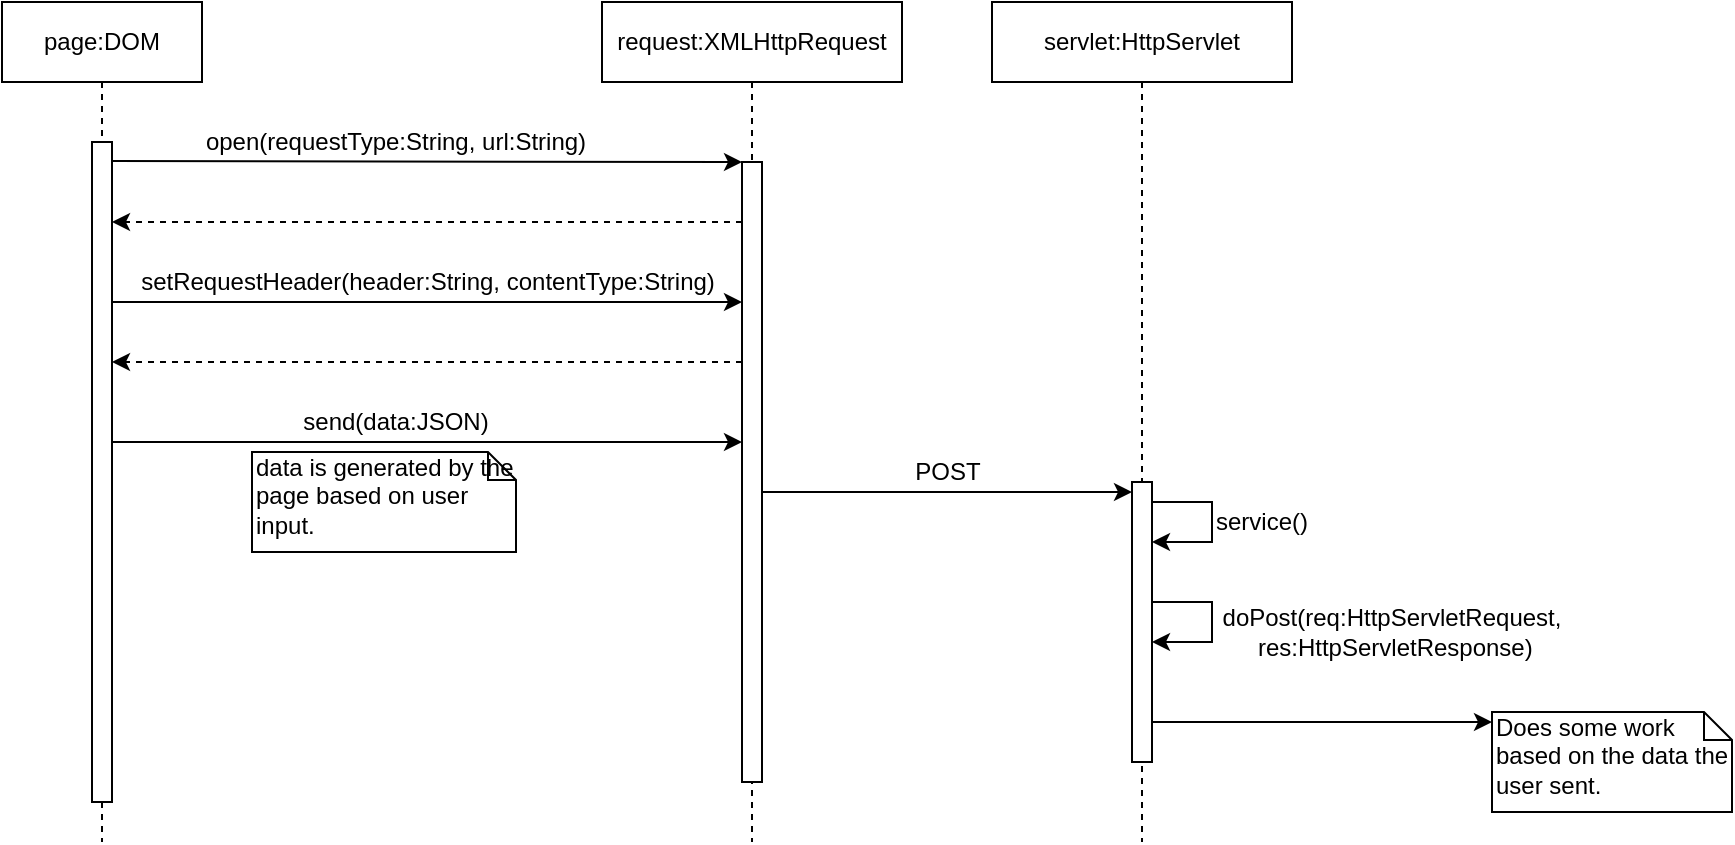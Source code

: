 <mxfile version="10.6.0" type="google"><diagram id="ERyr_cZ9EW31T4q6sb7v" name="Page-1"><mxGraphModel dx="1010" dy="550" grid="1" gridSize="10" guides="1" tooltips="1" connect="1" arrows="1" fold="1" page="1" pageScale="1" pageWidth="850" pageHeight="1100" math="0" shadow="0"><root><mxCell id="0"/><mxCell id="1" parent="0"/><mxCell id="K31Ogucm3eFyNmUxLeho-1" value="page:DOM" style="shape=umlLifeline;perimeter=lifelinePerimeter;whiteSpace=wrap;html=1;container=1;collapsible=0;recursiveResize=0;outlineConnect=0;" parent="1" vertex="1"><mxGeometry x="475" y="60" width="100" height="420" as="geometry"/></mxCell><mxCell id="K31Ogucm3eFyNmUxLeho-2" value="" style="html=1;points=[];perimeter=orthogonalPerimeter;" parent="K31Ogucm3eFyNmUxLeho-1" vertex="1"><mxGeometry x="45" y="70" width="10" height="330" as="geometry"/></mxCell><mxCell id="K31Ogucm3eFyNmUxLeho-3" value="" style="endArrow=classic;html=1;rounded=0;" parent="1" target="K31Ogucm3eFyNmUxLeho-6" edge="1"><mxGeometry width="50" height="50" relative="1" as="geometry"><mxPoint x="530" y="139.5" as="sourcePoint"/><mxPoint x="775" y="139.5" as="targetPoint"/></mxGeometry></mxCell><mxCell id="K31Ogucm3eFyNmUxLeho-4" value="open(requestType:String, url:String)" style="text;html=1;strokeColor=none;fillColor=none;align=center;verticalAlign=middle;whiteSpace=wrap;rounded=0;" parent="1" vertex="1"><mxGeometry x="557" y="120" width="230" height="20" as="geometry"/></mxCell><mxCell id="K31Ogucm3eFyNmUxLeho-5" value="request:XMLHttpRequest" style="shape=umlLifeline;perimeter=lifelinePerimeter;whiteSpace=wrap;html=1;container=1;collapsible=0;recursiveResize=0;outlineConnect=0;" parent="1" vertex="1"><mxGeometry x="775" y="60" width="150" height="420" as="geometry"/></mxCell><mxCell id="K31Ogucm3eFyNmUxLeho-6" value="" style="html=1;points=[];perimeter=orthogonalPerimeter;" parent="K31Ogucm3eFyNmUxLeho-5" vertex="1"><mxGeometry x="70" y="80" width="10" height="310" as="geometry"/></mxCell><mxCell id="BlbcSvyqBC3MLXEHstt3-2" value="" style="endArrow=classic;html=1;rounded=0;dashed=1;" edge="1" parent="1" source="K31Ogucm3eFyNmUxLeho-6"><mxGeometry width="50" height="50" relative="1" as="geometry"><mxPoint x="760" y="170" as="sourcePoint"/><mxPoint x="530" y="170" as="targetPoint"/></mxGeometry></mxCell><mxCell id="BlbcSvyqBC3MLXEHstt3-3" value="" style="endArrow=classic;html=1;rounded=0;" edge="1" parent="1" source="K31Ogucm3eFyNmUxLeho-2" target="K31Ogucm3eFyNmUxLeho-6"><mxGeometry width="50" height="50" relative="1" as="geometry"><mxPoint x="565" y="210" as="sourcePoint"/><mxPoint x="810" y="210" as="targetPoint"/><Array as="points"><mxPoint x="790" y="210"/></Array></mxGeometry></mxCell><mxCell id="BlbcSvyqBC3MLXEHstt3-4" value="setRequestHeader(header:String, contentType:String)" style="text;html=1;strokeColor=none;fillColor=none;align=center;verticalAlign=middle;whiteSpace=wrap;rounded=0;" vertex="1" parent="1"><mxGeometry x="538.5" y="190" width="298" height="20" as="geometry"/></mxCell><mxCell id="BlbcSvyqBC3MLXEHstt3-6" value="" style="endArrow=classic;html=1;rounded=0;dashed=1;" edge="1" parent="1" source="K31Ogucm3eFyNmUxLeho-6" target="K31Ogucm3eFyNmUxLeho-2"><mxGeometry width="50" height="50" relative="1" as="geometry"><mxPoint x="820" y="240" as="sourcePoint"/><mxPoint x="590" y="240" as="targetPoint"/><Array as="points"><mxPoint x="740" y="240"/></Array></mxGeometry></mxCell><mxCell id="BlbcSvyqBC3MLXEHstt3-7" value="" style="endArrow=classic;html=1;rounded=0;" edge="1" parent="1" source="K31Ogucm3eFyNmUxLeho-2" target="K31Ogucm3eFyNmUxLeho-6"><mxGeometry width="50" height="50" relative="1" as="geometry"><mxPoint x="549.5" y="280" as="sourcePoint"/><mxPoint x="794.5" y="280" as="targetPoint"/><Array as="points"><mxPoint x="810" y="280"/></Array></mxGeometry></mxCell><mxCell id="BlbcSvyqBC3MLXEHstt3-8" value="send(data:JSON)" style="text;html=1;strokeColor=none;fillColor=none;align=center;verticalAlign=middle;whiteSpace=wrap;rounded=0;" vertex="1" parent="1"><mxGeometry x="620" y="260" width="104" height="20" as="geometry"/></mxCell><mxCell id="BlbcSvyqBC3MLXEHstt3-9" value="" style="endArrow=classic;html=1;rounded=0;" edge="1" parent="1" target="BlbcSvyqBC3MLXEHstt3-12"><mxGeometry width="50" height="50" relative="1" as="geometry"><mxPoint x="855" y="305" as="sourcePoint"/><mxPoint x="982.5" y="299.5" as="targetPoint"/><Array as="points"><mxPoint x="1010" y="305"/></Array></mxGeometry></mxCell><mxCell id="BlbcSvyqBC3MLXEHstt3-10" value="POST" style="text;html=1;strokeColor=none;fillColor=none;align=center;verticalAlign=middle;whiteSpace=wrap;rounded=0;" vertex="1" parent="1"><mxGeometry x="925.5" y="285" width="44" height="20" as="geometry"/></mxCell><mxCell id="BlbcSvyqBC3MLXEHstt3-11" value="servlet:HttpServlet" style="shape=umlLifeline;perimeter=lifelinePerimeter;whiteSpace=wrap;html=1;container=1;collapsible=0;recursiveResize=0;outlineConnect=0;" vertex="1" parent="1"><mxGeometry x="970" y="60" width="150" height="420" as="geometry"/></mxCell><mxCell id="BlbcSvyqBC3MLXEHstt3-12" value="" style="html=1;points=[];perimeter=orthogonalPerimeter;" vertex="1" parent="BlbcSvyqBC3MLXEHstt3-11"><mxGeometry x="70" y="240" width="10" height="140" as="geometry"/></mxCell><mxCell id="BlbcSvyqBC3MLXEHstt3-14" value="" style="endArrow=classic;html=1;rounded=0;" edge="1" parent="1"><mxGeometry width="50" height="50" relative="1" as="geometry"><mxPoint x="1050" y="310" as="sourcePoint"/><mxPoint x="1050" y="330" as="targetPoint"/><Array as="points"><mxPoint x="1080" y="310"/><mxPoint x="1080" y="330"/></Array></mxGeometry></mxCell><mxCell id="BlbcSvyqBC3MLXEHstt3-16" value="service()" style="text;html=1;strokeColor=none;fillColor=none;align=center;verticalAlign=middle;whiteSpace=wrap;rounded=0;" vertex="1" parent="1"><mxGeometry x="1080" y="310" width="50" height="20" as="geometry"/></mxCell><mxCell id="BlbcSvyqBC3MLXEHstt3-18" value="" style="endArrow=classic;html=1;rounded=0;" edge="1" parent="1"><mxGeometry width="50" height="50" relative="1" as="geometry"><mxPoint x="1050" y="420" as="sourcePoint"/><mxPoint x="1220" y="420" as="targetPoint"/></mxGeometry></mxCell><mxCell id="BlbcSvyqBC3MLXEHstt3-19" value="doPost(req:&lt;span&gt;HttpServletRequest,&lt;br&gt;&amp;nbsp;res:&lt;/span&gt;&lt;span&gt;HttpServletResponse)&lt;/span&gt;" style="text;html=1;strokeColor=none;fillColor=none;align=center;verticalAlign=middle;whiteSpace=wrap;rounded=0;" vertex="1" parent="1"><mxGeometry x="1080" y="360" width="180" height="30" as="geometry"/></mxCell><mxCell id="BlbcSvyqBC3MLXEHstt3-20" value="" style="endArrow=classic;html=1;rounded=0;" edge="1" parent="1"><mxGeometry width="50" height="50" relative="1" as="geometry"><mxPoint x="1050" y="360" as="sourcePoint"/><mxPoint x="1050" y="380" as="targetPoint"/><Array as="points"><mxPoint x="1080" y="360"/><mxPoint x="1080" y="380"/></Array></mxGeometry></mxCell><mxCell id="BlbcSvyqBC3MLXEHstt3-21" value="Does some work based on the data the user sent." style="shape=note;whiteSpace=wrap;html=1;size=14;verticalAlign=top;align=left;spacingTop=-6;" vertex="1" parent="1"><mxGeometry x="1220" y="415" width="120" height="50" as="geometry"/></mxCell><mxCell id="BlbcSvyqBC3MLXEHstt3-22" value="data is generated by the page based on user input." style="shape=note;whiteSpace=wrap;html=1;size=14;verticalAlign=top;align=left;spacingTop=-6;" vertex="1" parent="1"><mxGeometry x="600" y="285" width="132" height="50" as="geometry"/></mxCell></root></mxGraphModel></diagram></mxfile>